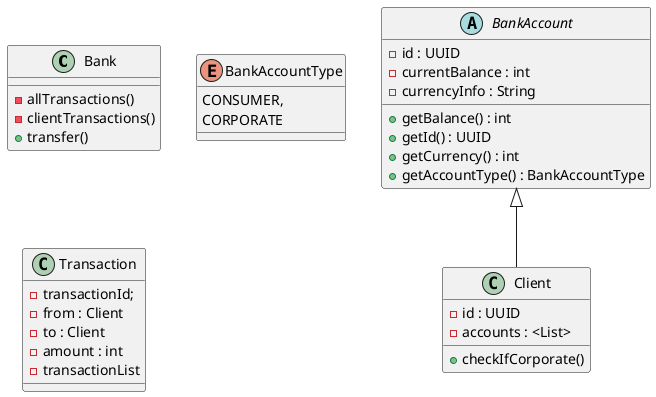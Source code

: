 @startuml
class Bank{
- allTransactions()
- clientTransactions()
+ transfer()
}

class Client extends BankAccount{
- id : UUID
- accounts : <List>
+checkIfCorporate()
}

enum BankAccountType{
CONSUMER,
CORPORATE
}

abstract class BankAccount{
- id : UUID
- currentBalance : int
- currencyInfo : String
+ getBalance() : int
+ getId() : UUID
+ getCurrency() : int
+ getAccountType() : BankAccountType
}

class Transaction{
- transactionId;
- from : Client
- to : Client
- amount : int
- transactionList
}

@enduml